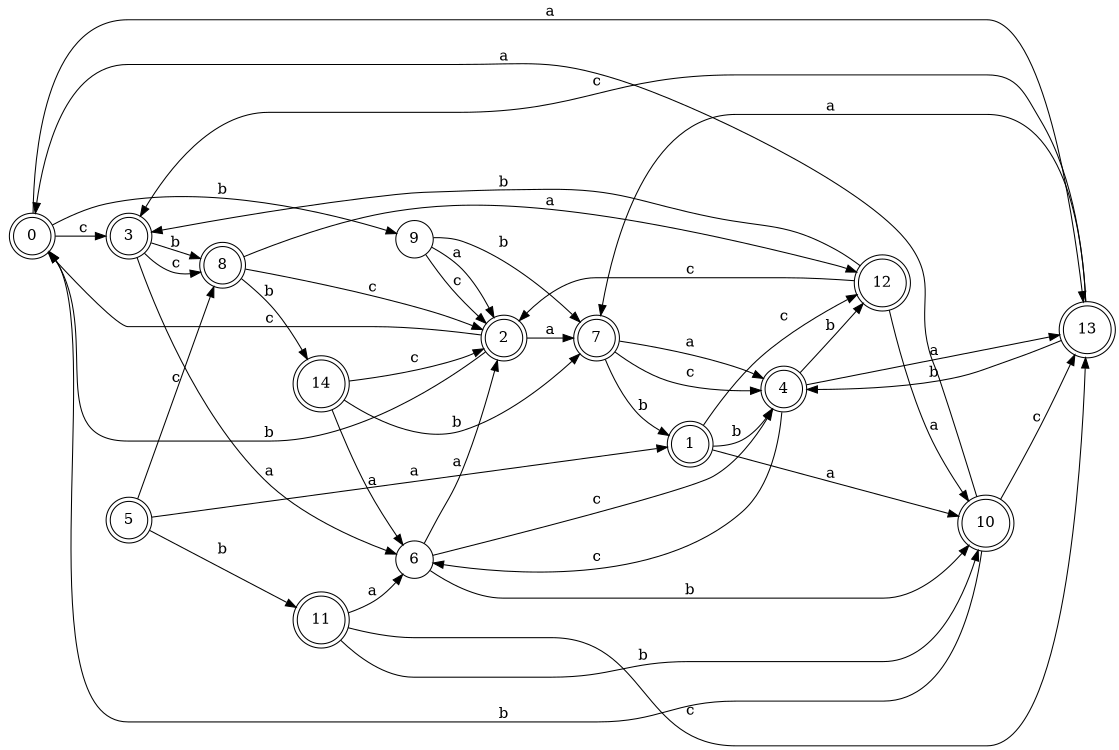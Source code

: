 digraph n12_7 {
__start0 [label="" shape="none"];

rankdir=LR;
size="8,5";

s0 [style="rounded,filled", color="black", fillcolor="white" shape="doublecircle", label="0"];
s1 [style="rounded,filled", color="black", fillcolor="white" shape="doublecircle", label="1"];
s2 [style="rounded,filled", color="black", fillcolor="white" shape="doublecircle", label="2"];
s3 [style="rounded,filled", color="black", fillcolor="white" shape="doublecircle", label="3"];
s4 [style="rounded,filled", color="black", fillcolor="white" shape="doublecircle", label="4"];
s5 [style="rounded,filled", color="black", fillcolor="white" shape="doublecircle", label="5"];
s6 [style="filled", color="black", fillcolor="white" shape="circle", label="6"];
s7 [style="rounded,filled", color="black", fillcolor="white" shape="doublecircle", label="7"];
s8 [style="rounded,filled", color="black", fillcolor="white" shape="doublecircle", label="8"];
s9 [style="filled", color="black", fillcolor="white" shape="circle", label="9"];
s10 [style="rounded,filled", color="black", fillcolor="white" shape="doublecircle", label="10"];
s11 [style="rounded,filled", color="black", fillcolor="white" shape="doublecircle", label="11"];
s12 [style="rounded,filled", color="black", fillcolor="white" shape="doublecircle", label="12"];
s13 [style="rounded,filled", color="black", fillcolor="white" shape="doublecircle", label="13"];
s14 [style="rounded,filled", color="black", fillcolor="white" shape="doublecircle", label="14"];
s0 -> s13 [label="a"];
s0 -> s9 [label="b"];
s0 -> s3 [label="c"];
s1 -> s10 [label="a"];
s1 -> s4 [label="b"];
s1 -> s12 [label="c"];
s2 -> s7 [label="a"];
s2 -> s0 [label="b"];
s2 -> s0 [label="c"];
s3 -> s6 [label="a"];
s3 -> s8 [label="b"];
s3 -> s8 [label="c"];
s4 -> s13 [label="a"];
s4 -> s12 [label="b"];
s4 -> s6 [label="c"];
s5 -> s1 [label="a"];
s5 -> s11 [label="b"];
s5 -> s8 [label="c"];
s6 -> s2 [label="a"];
s6 -> s10 [label="b"];
s6 -> s4 [label="c"];
s7 -> s4 [label="a"];
s7 -> s1 [label="b"];
s7 -> s4 [label="c"];
s8 -> s12 [label="a"];
s8 -> s14 [label="b"];
s8 -> s2 [label="c"];
s9 -> s2 [label="a"];
s9 -> s7 [label="b"];
s9 -> s2 [label="c"];
s10 -> s0 [label="a"];
s10 -> s0 [label="b"];
s10 -> s13 [label="c"];
s11 -> s6 [label="a"];
s11 -> s10 [label="b"];
s11 -> s13 [label="c"];
s12 -> s10 [label="a"];
s12 -> s3 [label="b"];
s12 -> s2 [label="c"];
s13 -> s7 [label="a"];
s13 -> s4 [label="b"];
s13 -> s3 [label="c"];
s14 -> s6 [label="a"];
s14 -> s7 [label="b"];
s14 -> s2 [label="c"];

}